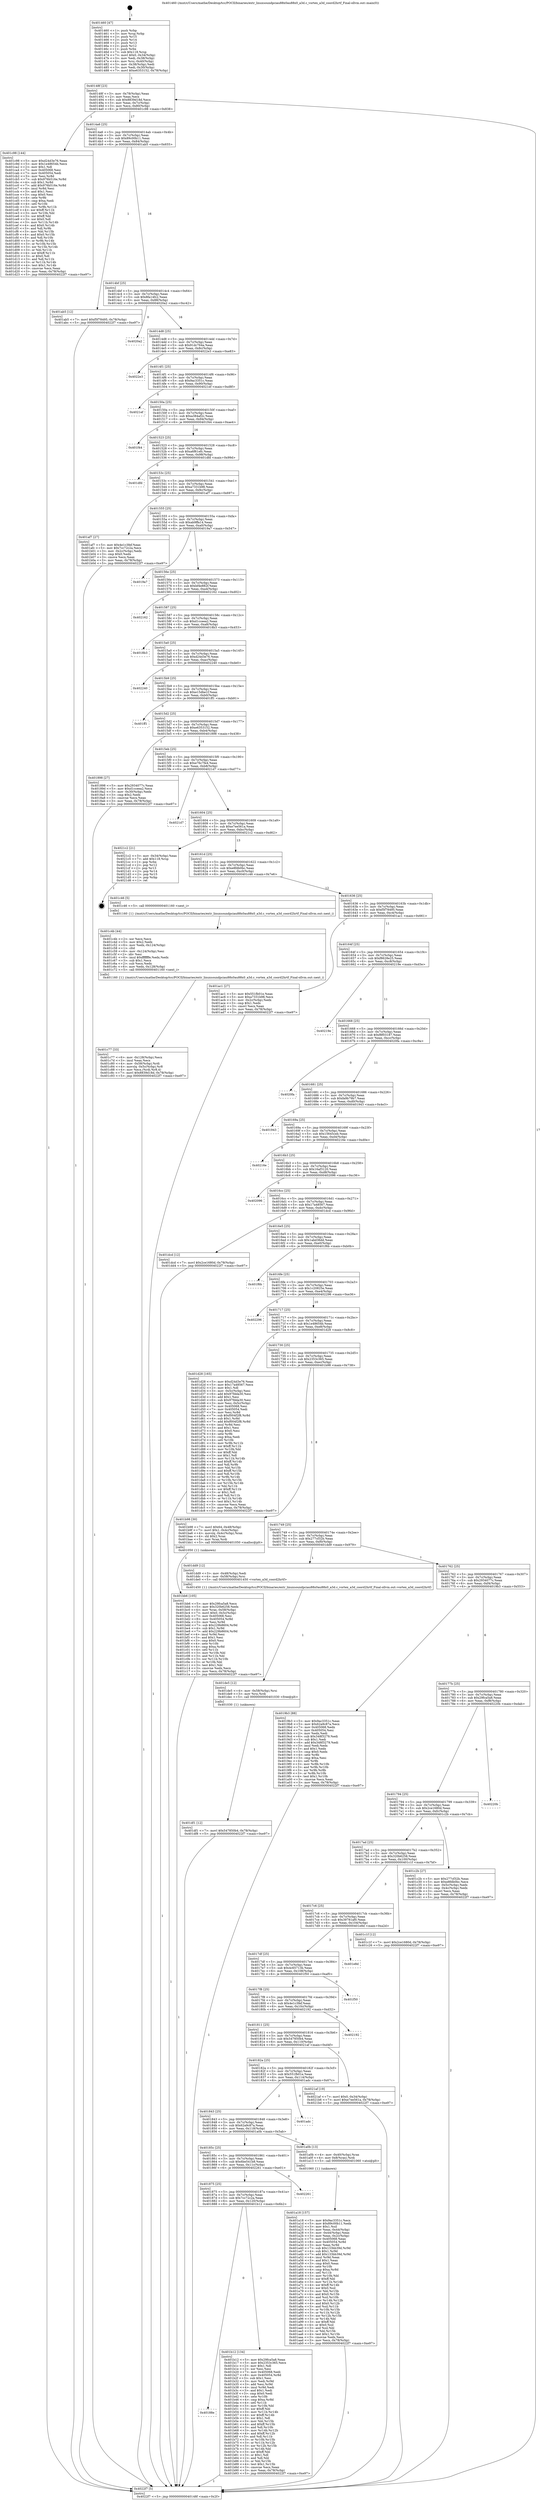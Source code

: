 digraph "0x401460" {
  label = "0x401460 (/mnt/c/Users/mathe/Desktop/tcc/POCII/binaries/extr_linuxsoundpciau88x0au88x0_a3d.c_vortex_a3d_coord2hrtf_Final-ollvm.out::main(0))"
  labelloc = "t"
  node[shape=record]

  Entry [label="",width=0.3,height=0.3,shape=circle,fillcolor=black,style=filled]
  "0x40148f" [label="{
     0x40148f [23]\l
     | [instrs]\l
     &nbsp;&nbsp;0x40148f \<+3\>: mov -0x78(%rbp),%eax\l
     &nbsp;&nbsp;0x401492 \<+2\>: mov %eax,%ecx\l
     &nbsp;&nbsp;0x401494 \<+6\>: sub $0x8839d18d,%ecx\l
     &nbsp;&nbsp;0x40149a \<+3\>: mov %eax,-0x7c(%rbp)\l
     &nbsp;&nbsp;0x40149d \<+3\>: mov %ecx,-0x80(%rbp)\l
     &nbsp;&nbsp;0x4014a0 \<+6\>: je 0000000000401c98 \<main+0x838\>\l
  }"]
  "0x401c98" [label="{
     0x401c98 [144]\l
     | [instrs]\l
     &nbsp;&nbsp;0x401c98 \<+5\>: mov $0xd24d3e76,%eax\l
     &nbsp;&nbsp;0x401c9d \<+5\>: mov $0x1e48654b,%ecx\l
     &nbsp;&nbsp;0x401ca2 \<+2\>: mov $0x1,%dl\l
     &nbsp;&nbsp;0x401ca4 \<+7\>: mov 0x405068,%esi\l
     &nbsp;&nbsp;0x401cab \<+7\>: mov 0x405054,%edi\l
     &nbsp;&nbsp;0x401cb2 \<+3\>: mov %esi,%r8d\l
     &nbsp;&nbsp;0x401cb5 \<+7\>: sub $0x976b516e,%r8d\l
     &nbsp;&nbsp;0x401cbc \<+4\>: sub $0x1,%r8d\l
     &nbsp;&nbsp;0x401cc0 \<+7\>: add $0x976b516e,%r8d\l
     &nbsp;&nbsp;0x401cc7 \<+4\>: imul %r8d,%esi\l
     &nbsp;&nbsp;0x401ccb \<+3\>: and $0x1,%esi\l
     &nbsp;&nbsp;0x401cce \<+3\>: cmp $0x0,%esi\l
     &nbsp;&nbsp;0x401cd1 \<+4\>: sete %r9b\l
     &nbsp;&nbsp;0x401cd5 \<+3\>: cmp $0xa,%edi\l
     &nbsp;&nbsp;0x401cd8 \<+4\>: setl %r10b\l
     &nbsp;&nbsp;0x401cdc \<+3\>: mov %r9b,%r11b\l
     &nbsp;&nbsp;0x401cdf \<+4\>: xor $0xff,%r11b\l
     &nbsp;&nbsp;0x401ce3 \<+3\>: mov %r10b,%bl\l
     &nbsp;&nbsp;0x401ce6 \<+3\>: xor $0xff,%bl\l
     &nbsp;&nbsp;0x401ce9 \<+3\>: xor $0x0,%dl\l
     &nbsp;&nbsp;0x401cec \<+3\>: mov %r11b,%r14b\l
     &nbsp;&nbsp;0x401cef \<+4\>: and $0x0,%r14b\l
     &nbsp;&nbsp;0x401cf3 \<+3\>: and %dl,%r9b\l
     &nbsp;&nbsp;0x401cf6 \<+3\>: mov %bl,%r15b\l
     &nbsp;&nbsp;0x401cf9 \<+4\>: and $0x0,%r15b\l
     &nbsp;&nbsp;0x401cfd \<+3\>: and %dl,%r10b\l
     &nbsp;&nbsp;0x401d00 \<+3\>: or %r9b,%r14b\l
     &nbsp;&nbsp;0x401d03 \<+3\>: or %r10b,%r15b\l
     &nbsp;&nbsp;0x401d06 \<+3\>: xor %r15b,%r14b\l
     &nbsp;&nbsp;0x401d09 \<+3\>: or %bl,%r11b\l
     &nbsp;&nbsp;0x401d0c \<+4\>: xor $0xff,%r11b\l
     &nbsp;&nbsp;0x401d10 \<+3\>: or $0x0,%dl\l
     &nbsp;&nbsp;0x401d13 \<+3\>: and %dl,%r11b\l
     &nbsp;&nbsp;0x401d16 \<+3\>: or %r11b,%r14b\l
     &nbsp;&nbsp;0x401d19 \<+4\>: test $0x1,%r14b\l
     &nbsp;&nbsp;0x401d1d \<+3\>: cmovne %ecx,%eax\l
     &nbsp;&nbsp;0x401d20 \<+3\>: mov %eax,-0x78(%rbp)\l
     &nbsp;&nbsp;0x401d23 \<+5\>: jmp 00000000004022f7 \<main+0xe97\>\l
  }"]
  "0x4014a6" [label="{
     0x4014a6 [25]\l
     | [instrs]\l
     &nbsp;&nbsp;0x4014a6 \<+5\>: jmp 00000000004014ab \<main+0x4b\>\l
     &nbsp;&nbsp;0x4014ab \<+3\>: mov -0x7c(%rbp),%eax\l
     &nbsp;&nbsp;0x4014ae \<+5\>: sub $0x89c00b11,%eax\l
     &nbsp;&nbsp;0x4014b3 \<+6\>: mov %eax,-0x84(%rbp)\l
     &nbsp;&nbsp;0x4014b9 \<+6\>: je 0000000000401ab5 \<main+0x655\>\l
  }"]
  Exit [label="",width=0.3,height=0.3,shape=circle,fillcolor=black,style=filled,peripheries=2]
  "0x401ab5" [label="{
     0x401ab5 [12]\l
     | [instrs]\l
     &nbsp;&nbsp;0x401ab5 \<+7\>: movl $0xf5f78495,-0x78(%rbp)\l
     &nbsp;&nbsp;0x401abc \<+5\>: jmp 00000000004022f7 \<main+0xe97\>\l
  }"]
  "0x4014bf" [label="{
     0x4014bf [25]\l
     | [instrs]\l
     &nbsp;&nbsp;0x4014bf \<+5\>: jmp 00000000004014c4 \<main+0x64\>\l
     &nbsp;&nbsp;0x4014c4 \<+3\>: mov -0x7c(%rbp),%eax\l
     &nbsp;&nbsp;0x4014c7 \<+5\>: sub $0x8fa14fc2,%eax\l
     &nbsp;&nbsp;0x4014cc \<+6\>: mov %eax,-0x88(%rbp)\l
     &nbsp;&nbsp;0x4014d2 \<+6\>: je 00000000004020a2 \<main+0xc42\>\l
  }"]
  "0x401df1" [label="{
     0x401df1 [12]\l
     | [instrs]\l
     &nbsp;&nbsp;0x401df1 \<+7\>: movl $0x547850b4,-0x78(%rbp)\l
     &nbsp;&nbsp;0x401df8 \<+5\>: jmp 00000000004022f7 \<main+0xe97\>\l
  }"]
  "0x4020a2" [label="{
     0x4020a2\l
  }", style=dashed]
  "0x4014d8" [label="{
     0x4014d8 [25]\l
     | [instrs]\l
     &nbsp;&nbsp;0x4014d8 \<+5\>: jmp 00000000004014dd \<main+0x7d\>\l
     &nbsp;&nbsp;0x4014dd \<+3\>: mov -0x7c(%rbp),%eax\l
     &nbsp;&nbsp;0x4014e0 \<+5\>: sub $0x91dc764a,%eax\l
     &nbsp;&nbsp;0x4014e5 \<+6\>: mov %eax,-0x8c(%rbp)\l
     &nbsp;&nbsp;0x4014eb \<+6\>: je 00000000004022e3 \<main+0xe83\>\l
  }"]
  "0x401de5" [label="{
     0x401de5 [12]\l
     | [instrs]\l
     &nbsp;&nbsp;0x401de5 \<+4\>: mov -0x58(%rbp),%rsi\l
     &nbsp;&nbsp;0x401de9 \<+3\>: mov %rsi,%rdi\l
     &nbsp;&nbsp;0x401dec \<+5\>: call 0000000000401030 \<free@plt\>\l
     | [calls]\l
     &nbsp;&nbsp;0x401030 \{1\} (unknown)\l
  }"]
  "0x4022e3" [label="{
     0x4022e3\l
  }", style=dashed]
  "0x4014f1" [label="{
     0x4014f1 [25]\l
     | [instrs]\l
     &nbsp;&nbsp;0x4014f1 \<+5\>: jmp 00000000004014f6 \<main+0x96\>\l
     &nbsp;&nbsp;0x4014f6 \<+3\>: mov -0x7c(%rbp),%eax\l
     &nbsp;&nbsp;0x4014f9 \<+5\>: sub $0x9ac3351c,%eax\l
     &nbsp;&nbsp;0x4014fe \<+6\>: mov %eax,-0x90(%rbp)\l
     &nbsp;&nbsp;0x401504 \<+6\>: je 00000000004021ef \<main+0xd8f\>\l
  }"]
  "0x401c77" [label="{
     0x401c77 [33]\l
     | [instrs]\l
     &nbsp;&nbsp;0x401c77 \<+6\>: mov -0x128(%rbp),%ecx\l
     &nbsp;&nbsp;0x401c7d \<+3\>: imul %eax,%ecx\l
     &nbsp;&nbsp;0x401c80 \<+4\>: mov -0x58(%rbp),%rdi\l
     &nbsp;&nbsp;0x401c84 \<+4\>: movslq -0x5c(%rbp),%r8\l
     &nbsp;&nbsp;0x401c88 \<+4\>: mov %ecx,(%rdi,%r8,4)\l
     &nbsp;&nbsp;0x401c8c \<+7\>: movl $0x8839d18d,-0x78(%rbp)\l
     &nbsp;&nbsp;0x401c93 \<+5\>: jmp 00000000004022f7 \<main+0xe97\>\l
  }"]
  "0x4021ef" [label="{
     0x4021ef\l
  }", style=dashed]
  "0x40150a" [label="{
     0x40150a [25]\l
     | [instrs]\l
     &nbsp;&nbsp;0x40150a \<+5\>: jmp 000000000040150f \<main+0xaf\>\l
     &nbsp;&nbsp;0x40150f \<+3\>: mov -0x7c(%rbp),%eax\l
     &nbsp;&nbsp;0x401512 \<+5\>: sub $0xa384af2c,%eax\l
     &nbsp;&nbsp;0x401517 \<+6\>: mov %eax,-0x94(%rbp)\l
     &nbsp;&nbsp;0x40151d \<+6\>: je 0000000000401f44 \<main+0xae4\>\l
  }"]
  "0x401c4b" [label="{
     0x401c4b [44]\l
     | [instrs]\l
     &nbsp;&nbsp;0x401c4b \<+2\>: xor %ecx,%ecx\l
     &nbsp;&nbsp;0x401c4d \<+5\>: mov $0x2,%edx\l
     &nbsp;&nbsp;0x401c52 \<+6\>: mov %edx,-0x124(%rbp)\l
     &nbsp;&nbsp;0x401c58 \<+1\>: cltd\l
     &nbsp;&nbsp;0x401c59 \<+6\>: mov -0x124(%rbp),%esi\l
     &nbsp;&nbsp;0x401c5f \<+2\>: idiv %esi\l
     &nbsp;&nbsp;0x401c61 \<+6\>: imul $0xfffffffe,%edx,%edx\l
     &nbsp;&nbsp;0x401c67 \<+3\>: sub $0x1,%ecx\l
     &nbsp;&nbsp;0x401c6a \<+2\>: sub %ecx,%edx\l
     &nbsp;&nbsp;0x401c6c \<+6\>: mov %edx,-0x128(%rbp)\l
     &nbsp;&nbsp;0x401c72 \<+5\>: call 0000000000401160 \<next_i\>\l
     | [calls]\l
     &nbsp;&nbsp;0x401160 \{1\} (/mnt/c/Users/mathe/Desktop/tcc/POCII/binaries/extr_linuxsoundpciau88x0au88x0_a3d.c_vortex_a3d_coord2hrtf_Final-ollvm.out::next_i)\l
  }"]
  "0x401f44" [label="{
     0x401f44\l
  }", style=dashed]
  "0x401523" [label="{
     0x401523 [25]\l
     | [instrs]\l
     &nbsp;&nbsp;0x401523 \<+5\>: jmp 0000000000401528 \<main+0xc8\>\l
     &nbsp;&nbsp;0x401528 \<+3\>: mov -0x7c(%rbp),%eax\l
     &nbsp;&nbsp;0x40152b \<+5\>: sub $0xa6f61efc,%eax\l
     &nbsp;&nbsp;0x401530 \<+6\>: mov %eax,-0x98(%rbp)\l
     &nbsp;&nbsp;0x401536 \<+6\>: je 0000000000401dfd \<main+0x99d\>\l
  }"]
  "0x401bb6" [label="{
     0x401bb6 [105]\l
     | [instrs]\l
     &nbsp;&nbsp;0x401bb6 \<+5\>: mov $0x29fca5a8,%ecx\l
     &nbsp;&nbsp;0x401bbb \<+5\>: mov $0x320b6258,%edx\l
     &nbsp;&nbsp;0x401bc0 \<+4\>: mov %rax,-0x58(%rbp)\l
     &nbsp;&nbsp;0x401bc4 \<+7\>: movl $0x0,-0x5c(%rbp)\l
     &nbsp;&nbsp;0x401bcb \<+7\>: mov 0x405068,%esi\l
     &nbsp;&nbsp;0x401bd2 \<+8\>: mov 0x405054,%r8d\l
     &nbsp;&nbsp;0x401bda \<+3\>: mov %esi,%r9d\l
     &nbsp;&nbsp;0x401bdd \<+7\>: sub $0x229b8604,%r9d\l
     &nbsp;&nbsp;0x401be4 \<+4\>: sub $0x1,%r9d\l
     &nbsp;&nbsp;0x401be8 \<+7\>: add $0x229b8604,%r9d\l
     &nbsp;&nbsp;0x401bef \<+4\>: imul %r9d,%esi\l
     &nbsp;&nbsp;0x401bf3 \<+3\>: and $0x1,%esi\l
     &nbsp;&nbsp;0x401bf6 \<+3\>: cmp $0x0,%esi\l
     &nbsp;&nbsp;0x401bf9 \<+4\>: sete %r10b\l
     &nbsp;&nbsp;0x401bfd \<+4\>: cmp $0xa,%r8d\l
     &nbsp;&nbsp;0x401c01 \<+4\>: setl %r11b\l
     &nbsp;&nbsp;0x401c05 \<+3\>: mov %r10b,%bl\l
     &nbsp;&nbsp;0x401c08 \<+3\>: and %r11b,%bl\l
     &nbsp;&nbsp;0x401c0b \<+3\>: xor %r11b,%r10b\l
     &nbsp;&nbsp;0x401c0e \<+3\>: or %r10b,%bl\l
     &nbsp;&nbsp;0x401c11 \<+3\>: test $0x1,%bl\l
     &nbsp;&nbsp;0x401c14 \<+3\>: cmovne %edx,%ecx\l
     &nbsp;&nbsp;0x401c17 \<+3\>: mov %ecx,-0x78(%rbp)\l
     &nbsp;&nbsp;0x401c1a \<+5\>: jmp 00000000004022f7 \<main+0xe97\>\l
  }"]
  "0x401dfd" [label="{
     0x401dfd\l
  }", style=dashed]
  "0x40153c" [label="{
     0x40153c [25]\l
     | [instrs]\l
     &nbsp;&nbsp;0x40153c \<+5\>: jmp 0000000000401541 \<main+0xe1\>\l
     &nbsp;&nbsp;0x401541 \<+3\>: mov -0x7c(%rbp),%eax\l
     &nbsp;&nbsp;0x401544 \<+5\>: sub $0xa7331b98,%eax\l
     &nbsp;&nbsp;0x401549 \<+6\>: mov %eax,-0x9c(%rbp)\l
     &nbsp;&nbsp;0x40154f \<+6\>: je 0000000000401af7 \<main+0x697\>\l
  }"]
  "0x40188e" [label="{
     0x40188e\l
  }", style=dashed]
  "0x401af7" [label="{
     0x401af7 [27]\l
     | [instrs]\l
     &nbsp;&nbsp;0x401af7 \<+5\>: mov $0x4e1c3fef,%eax\l
     &nbsp;&nbsp;0x401afc \<+5\>: mov $0x7cc72c2a,%ecx\l
     &nbsp;&nbsp;0x401b01 \<+3\>: mov -0x2c(%rbp),%edx\l
     &nbsp;&nbsp;0x401b04 \<+3\>: cmp $0x0,%edx\l
     &nbsp;&nbsp;0x401b07 \<+3\>: cmove %ecx,%eax\l
     &nbsp;&nbsp;0x401b0a \<+3\>: mov %eax,-0x78(%rbp)\l
     &nbsp;&nbsp;0x401b0d \<+5\>: jmp 00000000004022f7 \<main+0xe97\>\l
  }"]
  "0x401555" [label="{
     0x401555 [25]\l
     | [instrs]\l
     &nbsp;&nbsp;0x401555 \<+5\>: jmp 000000000040155a \<main+0xfa\>\l
     &nbsp;&nbsp;0x40155a \<+3\>: mov -0x7c(%rbp),%eax\l
     &nbsp;&nbsp;0x40155d \<+5\>: sub $0xab9ffa14,%eax\l
     &nbsp;&nbsp;0x401562 \<+6\>: mov %eax,-0xa0(%rbp)\l
     &nbsp;&nbsp;0x401568 \<+6\>: je 00000000004019a7 \<main+0x547\>\l
  }"]
  "0x401b12" [label="{
     0x401b12 [134]\l
     | [instrs]\l
     &nbsp;&nbsp;0x401b12 \<+5\>: mov $0x29fca5a8,%eax\l
     &nbsp;&nbsp;0x401b17 \<+5\>: mov $0x2353c365,%ecx\l
     &nbsp;&nbsp;0x401b1c \<+2\>: mov $0x1,%dl\l
     &nbsp;&nbsp;0x401b1e \<+2\>: xor %esi,%esi\l
     &nbsp;&nbsp;0x401b20 \<+7\>: mov 0x405068,%edi\l
     &nbsp;&nbsp;0x401b27 \<+8\>: mov 0x405054,%r8d\l
     &nbsp;&nbsp;0x401b2f \<+3\>: sub $0x1,%esi\l
     &nbsp;&nbsp;0x401b32 \<+3\>: mov %edi,%r9d\l
     &nbsp;&nbsp;0x401b35 \<+3\>: add %esi,%r9d\l
     &nbsp;&nbsp;0x401b38 \<+4\>: imul %r9d,%edi\l
     &nbsp;&nbsp;0x401b3c \<+3\>: and $0x1,%edi\l
     &nbsp;&nbsp;0x401b3f \<+3\>: cmp $0x0,%edi\l
     &nbsp;&nbsp;0x401b42 \<+4\>: sete %r10b\l
     &nbsp;&nbsp;0x401b46 \<+4\>: cmp $0xa,%r8d\l
     &nbsp;&nbsp;0x401b4a \<+4\>: setl %r11b\l
     &nbsp;&nbsp;0x401b4e \<+3\>: mov %r10b,%bl\l
     &nbsp;&nbsp;0x401b51 \<+3\>: xor $0xff,%bl\l
     &nbsp;&nbsp;0x401b54 \<+3\>: mov %r11b,%r14b\l
     &nbsp;&nbsp;0x401b57 \<+4\>: xor $0xff,%r14b\l
     &nbsp;&nbsp;0x401b5b \<+3\>: xor $0x1,%dl\l
     &nbsp;&nbsp;0x401b5e \<+3\>: mov %bl,%r15b\l
     &nbsp;&nbsp;0x401b61 \<+4\>: and $0xff,%r15b\l
     &nbsp;&nbsp;0x401b65 \<+3\>: and %dl,%r10b\l
     &nbsp;&nbsp;0x401b68 \<+3\>: mov %r14b,%r12b\l
     &nbsp;&nbsp;0x401b6b \<+4\>: and $0xff,%r12b\l
     &nbsp;&nbsp;0x401b6f \<+3\>: and %dl,%r11b\l
     &nbsp;&nbsp;0x401b72 \<+3\>: or %r10b,%r15b\l
     &nbsp;&nbsp;0x401b75 \<+3\>: or %r11b,%r12b\l
     &nbsp;&nbsp;0x401b78 \<+3\>: xor %r12b,%r15b\l
     &nbsp;&nbsp;0x401b7b \<+3\>: or %r14b,%bl\l
     &nbsp;&nbsp;0x401b7e \<+3\>: xor $0xff,%bl\l
     &nbsp;&nbsp;0x401b81 \<+3\>: or $0x1,%dl\l
     &nbsp;&nbsp;0x401b84 \<+2\>: and %dl,%bl\l
     &nbsp;&nbsp;0x401b86 \<+3\>: or %bl,%r15b\l
     &nbsp;&nbsp;0x401b89 \<+4\>: test $0x1,%r15b\l
     &nbsp;&nbsp;0x401b8d \<+3\>: cmovne %ecx,%eax\l
     &nbsp;&nbsp;0x401b90 \<+3\>: mov %eax,-0x78(%rbp)\l
     &nbsp;&nbsp;0x401b93 \<+5\>: jmp 00000000004022f7 \<main+0xe97\>\l
  }"]
  "0x4019a7" [label="{
     0x4019a7\l
  }", style=dashed]
  "0x40156e" [label="{
     0x40156e [25]\l
     | [instrs]\l
     &nbsp;&nbsp;0x40156e \<+5\>: jmp 0000000000401573 \<main+0x113\>\l
     &nbsp;&nbsp;0x401573 \<+3\>: mov -0x7c(%rbp),%eax\l
     &nbsp;&nbsp;0x401576 \<+5\>: sub $0xbf4e882f,%eax\l
     &nbsp;&nbsp;0x40157b \<+6\>: mov %eax,-0xa4(%rbp)\l
     &nbsp;&nbsp;0x401581 \<+6\>: je 0000000000402162 \<main+0xd02\>\l
  }"]
  "0x401875" [label="{
     0x401875 [25]\l
     | [instrs]\l
     &nbsp;&nbsp;0x401875 \<+5\>: jmp 000000000040187a \<main+0x41a\>\l
     &nbsp;&nbsp;0x40187a \<+3\>: mov -0x7c(%rbp),%eax\l
     &nbsp;&nbsp;0x40187d \<+5\>: sub $0x7cc72c2a,%eax\l
     &nbsp;&nbsp;0x401882 \<+6\>: mov %eax,-0x120(%rbp)\l
     &nbsp;&nbsp;0x401888 \<+6\>: je 0000000000401b12 \<main+0x6b2\>\l
  }"]
  "0x402162" [label="{
     0x402162\l
  }", style=dashed]
  "0x401587" [label="{
     0x401587 [25]\l
     | [instrs]\l
     &nbsp;&nbsp;0x401587 \<+5\>: jmp 000000000040158c \<main+0x12c\>\l
     &nbsp;&nbsp;0x40158c \<+3\>: mov -0x7c(%rbp),%eax\l
     &nbsp;&nbsp;0x40158f \<+5\>: sub $0xd1cceea2,%eax\l
     &nbsp;&nbsp;0x401594 \<+6\>: mov %eax,-0xa8(%rbp)\l
     &nbsp;&nbsp;0x40159a \<+6\>: je 00000000004018b3 \<main+0x453\>\l
  }"]
  "0x402261" [label="{
     0x402261\l
  }", style=dashed]
  "0x4018b3" [label="{
     0x4018b3\l
  }", style=dashed]
  "0x4015a0" [label="{
     0x4015a0 [25]\l
     | [instrs]\l
     &nbsp;&nbsp;0x4015a0 \<+5\>: jmp 00000000004015a5 \<main+0x145\>\l
     &nbsp;&nbsp;0x4015a5 \<+3\>: mov -0x7c(%rbp),%eax\l
     &nbsp;&nbsp;0x4015a8 \<+5\>: sub $0xd24d3e76,%eax\l
     &nbsp;&nbsp;0x4015ad \<+6\>: mov %eax,-0xac(%rbp)\l
     &nbsp;&nbsp;0x4015b3 \<+6\>: je 0000000000402240 \<main+0xde0\>\l
  }"]
  "0x401a18" [label="{
     0x401a18 [157]\l
     | [instrs]\l
     &nbsp;&nbsp;0x401a18 \<+5\>: mov $0x9ac3351c,%ecx\l
     &nbsp;&nbsp;0x401a1d \<+5\>: mov $0x89c00b11,%edx\l
     &nbsp;&nbsp;0x401a22 \<+3\>: mov $0x1,%sil\l
     &nbsp;&nbsp;0x401a25 \<+3\>: mov %eax,-0x44(%rbp)\l
     &nbsp;&nbsp;0x401a28 \<+3\>: mov -0x44(%rbp),%eax\l
     &nbsp;&nbsp;0x401a2b \<+3\>: mov %eax,-0x2c(%rbp)\l
     &nbsp;&nbsp;0x401a2e \<+7\>: mov 0x405068,%eax\l
     &nbsp;&nbsp;0x401a35 \<+8\>: mov 0x405054,%r8d\l
     &nbsp;&nbsp;0x401a3d \<+3\>: mov %eax,%r9d\l
     &nbsp;&nbsp;0x401a40 \<+7\>: sub $0x133bb39d,%r9d\l
     &nbsp;&nbsp;0x401a47 \<+4\>: sub $0x1,%r9d\l
     &nbsp;&nbsp;0x401a4b \<+7\>: add $0x133bb39d,%r9d\l
     &nbsp;&nbsp;0x401a52 \<+4\>: imul %r9d,%eax\l
     &nbsp;&nbsp;0x401a56 \<+3\>: and $0x1,%eax\l
     &nbsp;&nbsp;0x401a59 \<+3\>: cmp $0x0,%eax\l
     &nbsp;&nbsp;0x401a5c \<+4\>: sete %r10b\l
     &nbsp;&nbsp;0x401a60 \<+4\>: cmp $0xa,%r8d\l
     &nbsp;&nbsp;0x401a64 \<+4\>: setl %r11b\l
     &nbsp;&nbsp;0x401a68 \<+3\>: mov %r10b,%bl\l
     &nbsp;&nbsp;0x401a6b \<+3\>: xor $0xff,%bl\l
     &nbsp;&nbsp;0x401a6e \<+3\>: mov %r11b,%r14b\l
     &nbsp;&nbsp;0x401a71 \<+4\>: xor $0xff,%r14b\l
     &nbsp;&nbsp;0x401a75 \<+4\>: xor $0x0,%sil\l
     &nbsp;&nbsp;0x401a79 \<+3\>: mov %bl,%r15b\l
     &nbsp;&nbsp;0x401a7c \<+4\>: and $0x0,%r15b\l
     &nbsp;&nbsp;0x401a80 \<+3\>: and %sil,%r10b\l
     &nbsp;&nbsp;0x401a83 \<+3\>: mov %r14b,%r12b\l
     &nbsp;&nbsp;0x401a86 \<+4\>: and $0x0,%r12b\l
     &nbsp;&nbsp;0x401a8a \<+3\>: and %sil,%r11b\l
     &nbsp;&nbsp;0x401a8d \<+3\>: or %r10b,%r15b\l
     &nbsp;&nbsp;0x401a90 \<+3\>: or %r11b,%r12b\l
     &nbsp;&nbsp;0x401a93 \<+3\>: xor %r12b,%r15b\l
     &nbsp;&nbsp;0x401a96 \<+3\>: or %r14b,%bl\l
     &nbsp;&nbsp;0x401a99 \<+3\>: xor $0xff,%bl\l
     &nbsp;&nbsp;0x401a9c \<+4\>: or $0x0,%sil\l
     &nbsp;&nbsp;0x401aa0 \<+3\>: and %sil,%bl\l
     &nbsp;&nbsp;0x401aa3 \<+3\>: or %bl,%r15b\l
     &nbsp;&nbsp;0x401aa6 \<+4\>: test $0x1,%r15b\l
     &nbsp;&nbsp;0x401aaa \<+3\>: cmovne %edx,%ecx\l
     &nbsp;&nbsp;0x401aad \<+3\>: mov %ecx,-0x78(%rbp)\l
     &nbsp;&nbsp;0x401ab0 \<+5\>: jmp 00000000004022f7 \<main+0xe97\>\l
  }"]
  "0x402240" [label="{
     0x402240\l
  }", style=dashed]
  "0x4015b9" [label="{
     0x4015b9 [25]\l
     | [instrs]\l
     &nbsp;&nbsp;0x4015b9 \<+5\>: jmp 00000000004015be \<main+0x15e\>\l
     &nbsp;&nbsp;0x4015be \<+3\>: mov -0x7c(%rbp),%eax\l
     &nbsp;&nbsp;0x4015c1 \<+5\>: sub $0xe15dbe1f,%eax\l
     &nbsp;&nbsp;0x4015c6 \<+6\>: mov %eax,-0xb0(%rbp)\l
     &nbsp;&nbsp;0x4015cc \<+6\>: je 0000000000401ff1 \<main+0xb91\>\l
  }"]
  "0x40185c" [label="{
     0x40185c [25]\l
     | [instrs]\l
     &nbsp;&nbsp;0x40185c \<+5\>: jmp 0000000000401861 \<main+0x401\>\l
     &nbsp;&nbsp;0x401861 \<+3\>: mov -0x7c(%rbp),%eax\l
     &nbsp;&nbsp;0x401864 \<+5\>: sub $0x6be541b8,%eax\l
     &nbsp;&nbsp;0x401869 \<+6\>: mov %eax,-0x11c(%rbp)\l
     &nbsp;&nbsp;0x40186f \<+6\>: je 0000000000402261 \<main+0xe01\>\l
  }"]
  "0x401ff1" [label="{
     0x401ff1\l
  }", style=dashed]
  "0x4015d2" [label="{
     0x4015d2 [25]\l
     | [instrs]\l
     &nbsp;&nbsp;0x4015d2 \<+5\>: jmp 00000000004015d7 \<main+0x177\>\l
     &nbsp;&nbsp;0x4015d7 \<+3\>: mov -0x7c(%rbp),%eax\l
     &nbsp;&nbsp;0x4015da \<+5\>: sub $0xe6353152,%eax\l
     &nbsp;&nbsp;0x4015df \<+6\>: mov %eax,-0xb4(%rbp)\l
     &nbsp;&nbsp;0x4015e5 \<+6\>: je 0000000000401898 \<main+0x438\>\l
  }"]
  "0x401a0b" [label="{
     0x401a0b [13]\l
     | [instrs]\l
     &nbsp;&nbsp;0x401a0b \<+4\>: mov -0x40(%rbp),%rax\l
     &nbsp;&nbsp;0x401a0f \<+4\>: mov 0x8(%rax),%rdi\l
     &nbsp;&nbsp;0x401a13 \<+5\>: call 0000000000401060 \<atoi@plt\>\l
     | [calls]\l
     &nbsp;&nbsp;0x401060 \{1\} (unknown)\l
  }"]
  "0x401898" [label="{
     0x401898 [27]\l
     | [instrs]\l
     &nbsp;&nbsp;0x401898 \<+5\>: mov $0x2934077c,%eax\l
     &nbsp;&nbsp;0x40189d \<+5\>: mov $0xd1cceea2,%ecx\l
     &nbsp;&nbsp;0x4018a2 \<+3\>: mov -0x30(%rbp),%edx\l
     &nbsp;&nbsp;0x4018a5 \<+3\>: cmp $0x2,%edx\l
     &nbsp;&nbsp;0x4018a8 \<+3\>: cmovne %ecx,%eax\l
     &nbsp;&nbsp;0x4018ab \<+3\>: mov %eax,-0x78(%rbp)\l
     &nbsp;&nbsp;0x4018ae \<+5\>: jmp 00000000004022f7 \<main+0xe97\>\l
  }"]
  "0x4015eb" [label="{
     0x4015eb [25]\l
     | [instrs]\l
     &nbsp;&nbsp;0x4015eb \<+5\>: jmp 00000000004015f0 \<main+0x190\>\l
     &nbsp;&nbsp;0x4015f0 \<+3\>: mov -0x7c(%rbp),%eax\l
     &nbsp;&nbsp;0x4015f3 \<+5\>: sub $0xe76c7fe4,%eax\l
     &nbsp;&nbsp;0x4015f8 \<+6\>: mov %eax,-0xb8(%rbp)\l
     &nbsp;&nbsp;0x4015fe \<+6\>: je 00000000004021d7 \<main+0xd77\>\l
  }"]
  "0x4022f7" [label="{
     0x4022f7 [5]\l
     | [instrs]\l
     &nbsp;&nbsp;0x4022f7 \<+5\>: jmp 000000000040148f \<main+0x2f\>\l
  }"]
  "0x401460" [label="{
     0x401460 [47]\l
     | [instrs]\l
     &nbsp;&nbsp;0x401460 \<+1\>: push %rbp\l
     &nbsp;&nbsp;0x401461 \<+3\>: mov %rsp,%rbp\l
     &nbsp;&nbsp;0x401464 \<+2\>: push %r15\l
     &nbsp;&nbsp;0x401466 \<+2\>: push %r14\l
     &nbsp;&nbsp;0x401468 \<+2\>: push %r13\l
     &nbsp;&nbsp;0x40146a \<+2\>: push %r12\l
     &nbsp;&nbsp;0x40146c \<+1\>: push %rbx\l
     &nbsp;&nbsp;0x40146d \<+7\>: sub $0x118,%rsp\l
     &nbsp;&nbsp;0x401474 \<+7\>: movl $0x0,-0x34(%rbp)\l
     &nbsp;&nbsp;0x40147b \<+3\>: mov %edi,-0x38(%rbp)\l
     &nbsp;&nbsp;0x40147e \<+4\>: mov %rsi,-0x40(%rbp)\l
     &nbsp;&nbsp;0x401482 \<+3\>: mov -0x38(%rbp),%edi\l
     &nbsp;&nbsp;0x401485 \<+3\>: mov %edi,-0x30(%rbp)\l
     &nbsp;&nbsp;0x401488 \<+7\>: movl $0xe6353152,-0x78(%rbp)\l
  }"]
  "0x401843" [label="{
     0x401843 [25]\l
     | [instrs]\l
     &nbsp;&nbsp;0x401843 \<+5\>: jmp 0000000000401848 \<main+0x3e8\>\l
     &nbsp;&nbsp;0x401848 \<+3\>: mov -0x7c(%rbp),%eax\l
     &nbsp;&nbsp;0x40184b \<+5\>: sub $0x62a9c87a,%eax\l
     &nbsp;&nbsp;0x401850 \<+6\>: mov %eax,-0x118(%rbp)\l
     &nbsp;&nbsp;0x401856 \<+6\>: je 0000000000401a0b \<main+0x5ab\>\l
  }"]
  "0x4021d7" [label="{
     0x4021d7\l
  }", style=dashed]
  "0x401604" [label="{
     0x401604 [25]\l
     | [instrs]\l
     &nbsp;&nbsp;0x401604 \<+5\>: jmp 0000000000401609 \<main+0x1a9\>\l
     &nbsp;&nbsp;0x401609 \<+3\>: mov -0x7c(%rbp),%eax\l
     &nbsp;&nbsp;0x40160c \<+5\>: sub $0xe7ee561a,%eax\l
     &nbsp;&nbsp;0x401611 \<+6\>: mov %eax,-0xbc(%rbp)\l
     &nbsp;&nbsp;0x401617 \<+6\>: je 00000000004021c2 \<main+0xd62\>\l
  }"]
  "0x401adc" [label="{
     0x401adc\l
  }", style=dashed]
  "0x4021c2" [label="{
     0x4021c2 [21]\l
     | [instrs]\l
     &nbsp;&nbsp;0x4021c2 \<+3\>: mov -0x34(%rbp),%eax\l
     &nbsp;&nbsp;0x4021c5 \<+7\>: add $0x118,%rsp\l
     &nbsp;&nbsp;0x4021cc \<+1\>: pop %rbx\l
     &nbsp;&nbsp;0x4021cd \<+2\>: pop %r12\l
     &nbsp;&nbsp;0x4021cf \<+2\>: pop %r13\l
     &nbsp;&nbsp;0x4021d1 \<+2\>: pop %r14\l
     &nbsp;&nbsp;0x4021d3 \<+2\>: pop %r15\l
     &nbsp;&nbsp;0x4021d5 \<+1\>: pop %rbp\l
     &nbsp;&nbsp;0x4021d6 \<+1\>: ret\l
  }"]
  "0x40161d" [label="{
     0x40161d [25]\l
     | [instrs]\l
     &nbsp;&nbsp;0x40161d \<+5\>: jmp 0000000000401622 \<main+0x1c2\>\l
     &nbsp;&nbsp;0x401622 \<+3\>: mov -0x7c(%rbp),%eax\l
     &nbsp;&nbsp;0x401625 \<+5\>: sub $0xe8fdb0bc,%eax\l
     &nbsp;&nbsp;0x40162a \<+6\>: mov %eax,-0xc0(%rbp)\l
     &nbsp;&nbsp;0x401630 \<+6\>: je 0000000000401c46 \<main+0x7e6\>\l
  }"]
  "0x40182a" [label="{
     0x40182a [25]\l
     | [instrs]\l
     &nbsp;&nbsp;0x40182a \<+5\>: jmp 000000000040182f \<main+0x3cf\>\l
     &nbsp;&nbsp;0x40182f \<+3\>: mov -0x7c(%rbp),%eax\l
     &nbsp;&nbsp;0x401832 \<+5\>: sub $0x551fb01e,%eax\l
     &nbsp;&nbsp;0x401837 \<+6\>: mov %eax,-0x114(%rbp)\l
     &nbsp;&nbsp;0x40183d \<+6\>: je 0000000000401adc \<main+0x67c\>\l
  }"]
  "0x401c46" [label="{
     0x401c46 [5]\l
     | [instrs]\l
     &nbsp;&nbsp;0x401c46 \<+5\>: call 0000000000401160 \<next_i\>\l
     | [calls]\l
     &nbsp;&nbsp;0x401160 \{1\} (/mnt/c/Users/mathe/Desktop/tcc/POCII/binaries/extr_linuxsoundpciau88x0au88x0_a3d.c_vortex_a3d_coord2hrtf_Final-ollvm.out::next_i)\l
  }"]
  "0x401636" [label="{
     0x401636 [25]\l
     | [instrs]\l
     &nbsp;&nbsp;0x401636 \<+5\>: jmp 000000000040163b \<main+0x1db\>\l
     &nbsp;&nbsp;0x40163b \<+3\>: mov -0x7c(%rbp),%eax\l
     &nbsp;&nbsp;0x40163e \<+5\>: sub $0xf5f78495,%eax\l
     &nbsp;&nbsp;0x401643 \<+6\>: mov %eax,-0xc4(%rbp)\l
     &nbsp;&nbsp;0x401649 \<+6\>: je 0000000000401ac1 \<main+0x661\>\l
  }"]
  "0x4021af" [label="{
     0x4021af [19]\l
     | [instrs]\l
     &nbsp;&nbsp;0x4021af \<+7\>: movl $0x0,-0x34(%rbp)\l
     &nbsp;&nbsp;0x4021b6 \<+7\>: movl $0xe7ee561a,-0x78(%rbp)\l
     &nbsp;&nbsp;0x4021bd \<+5\>: jmp 00000000004022f7 \<main+0xe97\>\l
  }"]
  "0x401ac1" [label="{
     0x401ac1 [27]\l
     | [instrs]\l
     &nbsp;&nbsp;0x401ac1 \<+5\>: mov $0x551fb01e,%eax\l
     &nbsp;&nbsp;0x401ac6 \<+5\>: mov $0xa7331b98,%ecx\l
     &nbsp;&nbsp;0x401acb \<+3\>: mov -0x2c(%rbp),%edx\l
     &nbsp;&nbsp;0x401ace \<+3\>: cmp $0x1,%edx\l
     &nbsp;&nbsp;0x401ad1 \<+3\>: cmovl %ecx,%eax\l
     &nbsp;&nbsp;0x401ad4 \<+3\>: mov %eax,-0x78(%rbp)\l
     &nbsp;&nbsp;0x401ad7 \<+5\>: jmp 00000000004022f7 \<main+0xe97\>\l
  }"]
  "0x40164f" [label="{
     0x40164f [25]\l
     | [instrs]\l
     &nbsp;&nbsp;0x40164f \<+5\>: jmp 0000000000401654 \<main+0x1f4\>\l
     &nbsp;&nbsp;0x401654 \<+3\>: mov -0x7c(%rbp),%eax\l
     &nbsp;&nbsp;0x401657 \<+5\>: sub $0xf8628e25,%eax\l
     &nbsp;&nbsp;0x40165c \<+6\>: mov %eax,-0xc8(%rbp)\l
     &nbsp;&nbsp;0x401662 \<+6\>: je 000000000040219e \<main+0xd3e\>\l
  }"]
  "0x401811" [label="{
     0x401811 [25]\l
     | [instrs]\l
     &nbsp;&nbsp;0x401811 \<+5\>: jmp 0000000000401816 \<main+0x3b6\>\l
     &nbsp;&nbsp;0x401816 \<+3\>: mov -0x7c(%rbp),%eax\l
     &nbsp;&nbsp;0x401819 \<+5\>: sub $0x547850b4,%eax\l
     &nbsp;&nbsp;0x40181e \<+6\>: mov %eax,-0x110(%rbp)\l
     &nbsp;&nbsp;0x401824 \<+6\>: je 00000000004021af \<main+0xd4f\>\l
  }"]
  "0x40219e" [label="{
     0x40219e\l
  }", style=dashed]
  "0x401668" [label="{
     0x401668 [25]\l
     | [instrs]\l
     &nbsp;&nbsp;0x401668 \<+5\>: jmp 000000000040166d \<main+0x20d\>\l
     &nbsp;&nbsp;0x40166d \<+3\>: mov -0x7c(%rbp),%eax\l
     &nbsp;&nbsp;0x401670 \<+5\>: sub $0xf8f03187,%eax\l
     &nbsp;&nbsp;0x401675 \<+6\>: mov %eax,-0xcc(%rbp)\l
     &nbsp;&nbsp;0x40167b \<+6\>: je 00000000004020fa \<main+0xc9a\>\l
  }"]
  "0x402192" [label="{
     0x402192\l
  }", style=dashed]
  "0x4020fa" [label="{
     0x4020fa\l
  }", style=dashed]
  "0x401681" [label="{
     0x401681 [25]\l
     | [instrs]\l
     &nbsp;&nbsp;0x401681 \<+5\>: jmp 0000000000401686 \<main+0x226\>\l
     &nbsp;&nbsp;0x401686 \<+3\>: mov -0x7c(%rbp),%eax\l
     &nbsp;&nbsp;0x401689 \<+5\>: sub $0xfa9b79b7,%eax\l
     &nbsp;&nbsp;0x40168e \<+6\>: mov %eax,-0xd0(%rbp)\l
     &nbsp;&nbsp;0x401694 \<+6\>: je 0000000000401943 \<main+0x4e3\>\l
  }"]
  "0x4017f8" [label="{
     0x4017f8 [25]\l
     | [instrs]\l
     &nbsp;&nbsp;0x4017f8 \<+5\>: jmp 00000000004017fd \<main+0x39d\>\l
     &nbsp;&nbsp;0x4017fd \<+3\>: mov -0x7c(%rbp),%eax\l
     &nbsp;&nbsp;0x401800 \<+5\>: sub $0x4e1c3fef,%eax\l
     &nbsp;&nbsp;0x401805 \<+6\>: mov %eax,-0x10c(%rbp)\l
     &nbsp;&nbsp;0x40180b \<+6\>: je 0000000000402192 \<main+0xd32\>\l
  }"]
  "0x401943" [label="{
     0x401943\l
  }", style=dashed]
  "0x40169a" [label="{
     0x40169a [25]\l
     | [instrs]\l
     &nbsp;&nbsp;0x40169a \<+5\>: jmp 000000000040169f \<main+0x23f\>\l
     &nbsp;&nbsp;0x40169f \<+3\>: mov -0x7c(%rbp),%eax\l
     &nbsp;&nbsp;0x4016a2 \<+5\>: sub $0x15645ceb,%eax\l
     &nbsp;&nbsp;0x4016a7 \<+6\>: mov %eax,-0xd4(%rbp)\l
     &nbsp;&nbsp;0x4016ad \<+6\>: je 000000000040216e \<main+0xd0e\>\l
  }"]
  "0x401f50" [label="{
     0x401f50\l
  }", style=dashed]
  "0x40216e" [label="{
     0x40216e\l
  }", style=dashed]
  "0x4016b3" [label="{
     0x4016b3 [25]\l
     | [instrs]\l
     &nbsp;&nbsp;0x4016b3 \<+5\>: jmp 00000000004016b8 \<main+0x258\>\l
     &nbsp;&nbsp;0x4016b8 \<+3\>: mov -0x7c(%rbp),%eax\l
     &nbsp;&nbsp;0x4016bb \<+5\>: sub $0x16af3120,%eax\l
     &nbsp;&nbsp;0x4016c0 \<+6\>: mov %eax,-0xd8(%rbp)\l
     &nbsp;&nbsp;0x4016c6 \<+6\>: je 0000000000402096 \<main+0xc36\>\l
  }"]
  "0x4017df" [label="{
     0x4017df [25]\l
     | [instrs]\l
     &nbsp;&nbsp;0x4017df \<+5\>: jmp 00000000004017e4 \<main+0x384\>\l
     &nbsp;&nbsp;0x4017e4 \<+3\>: mov -0x7c(%rbp),%eax\l
     &nbsp;&nbsp;0x4017e7 \<+5\>: sub $0x4c65713b,%eax\l
     &nbsp;&nbsp;0x4017ec \<+6\>: mov %eax,-0x108(%rbp)\l
     &nbsp;&nbsp;0x4017f2 \<+6\>: je 0000000000401f50 \<main+0xaf0\>\l
  }"]
  "0x402096" [label="{
     0x402096\l
  }", style=dashed]
  "0x4016cc" [label="{
     0x4016cc [25]\l
     | [instrs]\l
     &nbsp;&nbsp;0x4016cc \<+5\>: jmp 00000000004016d1 \<main+0x271\>\l
     &nbsp;&nbsp;0x4016d1 \<+3\>: mov -0x7c(%rbp),%eax\l
     &nbsp;&nbsp;0x4016d4 \<+5\>: sub $0x17a48567,%eax\l
     &nbsp;&nbsp;0x4016d9 \<+6\>: mov %eax,-0xdc(%rbp)\l
     &nbsp;&nbsp;0x4016df \<+6\>: je 0000000000401dcd \<main+0x96d\>\l
  }"]
  "0x401e8d" [label="{
     0x401e8d\l
  }", style=dashed]
  "0x401dcd" [label="{
     0x401dcd [12]\l
     | [instrs]\l
     &nbsp;&nbsp;0x401dcd \<+7\>: movl $0x2ce1680d,-0x78(%rbp)\l
     &nbsp;&nbsp;0x401dd4 \<+5\>: jmp 00000000004022f7 \<main+0xe97\>\l
  }"]
  "0x4016e5" [label="{
     0x4016e5 [25]\l
     | [instrs]\l
     &nbsp;&nbsp;0x4016e5 \<+5\>: jmp 00000000004016ea \<main+0x28a\>\l
     &nbsp;&nbsp;0x4016ea \<+3\>: mov -0x7c(%rbp),%eax\l
     &nbsp;&nbsp;0x4016ed \<+5\>: sub $0x1abd36dd,%eax\l
     &nbsp;&nbsp;0x4016f2 \<+6\>: mov %eax,-0xe0(%rbp)\l
     &nbsp;&nbsp;0x4016f8 \<+6\>: je 0000000000401f6b \<main+0xb0b\>\l
  }"]
  "0x4017c6" [label="{
     0x4017c6 [25]\l
     | [instrs]\l
     &nbsp;&nbsp;0x4017c6 \<+5\>: jmp 00000000004017cb \<main+0x36b\>\l
     &nbsp;&nbsp;0x4017cb \<+3\>: mov -0x7c(%rbp),%eax\l
     &nbsp;&nbsp;0x4017ce \<+5\>: sub $0x39781af0,%eax\l
     &nbsp;&nbsp;0x4017d3 \<+6\>: mov %eax,-0x104(%rbp)\l
     &nbsp;&nbsp;0x4017d9 \<+6\>: je 0000000000401e8d \<main+0xa2d\>\l
  }"]
  "0x401f6b" [label="{
     0x401f6b\l
  }", style=dashed]
  "0x4016fe" [label="{
     0x4016fe [25]\l
     | [instrs]\l
     &nbsp;&nbsp;0x4016fe \<+5\>: jmp 0000000000401703 \<main+0x2a3\>\l
     &nbsp;&nbsp;0x401703 \<+3\>: mov -0x7c(%rbp),%eax\l
     &nbsp;&nbsp;0x401706 \<+5\>: sub $0x1c20825e,%eax\l
     &nbsp;&nbsp;0x40170b \<+6\>: mov %eax,-0xe4(%rbp)\l
     &nbsp;&nbsp;0x401711 \<+6\>: je 0000000000402296 \<main+0xe36\>\l
  }"]
  "0x401c1f" [label="{
     0x401c1f [12]\l
     | [instrs]\l
     &nbsp;&nbsp;0x401c1f \<+7\>: movl $0x2ce1680d,-0x78(%rbp)\l
     &nbsp;&nbsp;0x401c26 \<+5\>: jmp 00000000004022f7 \<main+0xe97\>\l
  }"]
  "0x402296" [label="{
     0x402296\l
  }", style=dashed]
  "0x401717" [label="{
     0x401717 [25]\l
     | [instrs]\l
     &nbsp;&nbsp;0x401717 \<+5\>: jmp 000000000040171c \<main+0x2bc\>\l
     &nbsp;&nbsp;0x40171c \<+3\>: mov -0x7c(%rbp),%eax\l
     &nbsp;&nbsp;0x40171f \<+5\>: sub $0x1e48654b,%eax\l
     &nbsp;&nbsp;0x401724 \<+6\>: mov %eax,-0xe8(%rbp)\l
     &nbsp;&nbsp;0x40172a \<+6\>: je 0000000000401d28 \<main+0x8c8\>\l
  }"]
  "0x4017ad" [label="{
     0x4017ad [25]\l
     | [instrs]\l
     &nbsp;&nbsp;0x4017ad \<+5\>: jmp 00000000004017b2 \<main+0x352\>\l
     &nbsp;&nbsp;0x4017b2 \<+3\>: mov -0x7c(%rbp),%eax\l
     &nbsp;&nbsp;0x4017b5 \<+5\>: sub $0x320b6258,%eax\l
     &nbsp;&nbsp;0x4017ba \<+6\>: mov %eax,-0x100(%rbp)\l
     &nbsp;&nbsp;0x4017c0 \<+6\>: je 0000000000401c1f \<main+0x7bf\>\l
  }"]
  "0x401d28" [label="{
     0x401d28 [165]\l
     | [instrs]\l
     &nbsp;&nbsp;0x401d28 \<+5\>: mov $0xd24d3e76,%eax\l
     &nbsp;&nbsp;0x401d2d \<+5\>: mov $0x17a48567,%ecx\l
     &nbsp;&nbsp;0x401d32 \<+2\>: mov $0x1,%dl\l
     &nbsp;&nbsp;0x401d34 \<+3\>: mov -0x5c(%rbp),%esi\l
     &nbsp;&nbsp;0x401d37 \<+6\>: add $0x97fdda30,%esi\l
     &nbsp;&nbsp;0x401d3d \<+3\>: add $0x1,%esi\l
     &nbsp;&nbsp;0x401d40 \<+6\>: sub $0x97fdda30,%esi\l
     &nbsp;&nbsp;0x401d46 \<+3\>: mov %esi,-0x5c(%rbp)\l
     &nbsp;&nbsp;0x401d49 \<+7\>: mov 0x405068,%esi\l
     &nbsp;&nbsp;0x401d50 \<+7\>: mov 0x405054,%edi\l
     &nbsp;&nbsp;0x401d57 \<+3\>: mov %esi,%r8d\l
     &nbsp;&nbsp;0x401d5a \<+7\>: sub $0xf004f2f8,%r8d\l
     &nbsp;&nbsp;0x401d61 \<+4\>: sub $0x1,%r8d\l
     &nbsp;&nbsp;0x401d65 \<+7\>: add $0xf004f2f8,%r8d\l
     &nbsp;&nbsp;0x401d6c \<+4\>: imul %r8d,%esi\l
     &nbsp;&nbsp;0x401d70 \<+3\>: and $0x1,%esi\l
     &nbsp;&nbsp;0x401d73 \<+3\>: cmp $0x0,%esi\l
     &nbsp;&nbsp;0x401d76 \<+4\>: sete %r9b\l
     &nbsp;&nbsp;0x401d7a \<+3\>: cmp $0xa,%edi\l
     &nbsp;&nbsp;0x401d7d \<+4\>: setl %r10b\l
     &nbsp;&nbsp;0x401d81 \<+3\>: mov %r9b,%r11b\l
     &nbsp;&nbsp;0x401d84 \<+4\>: xor $0xff,%r11b\l
     &nbsp;&nbsp;0x401d88 \<+3\>: mov %r10b,%bl\l
     &nbsp;&nbsp;0x401d8b \<+3\>: xor $0xff,%bl\l
     &nbsp;&nbsp;0x401d8e \<+3\>: xor $0x1,%dl\l
     &nbsp;&nbsp;0x401d91 \<+3\>: mov %r11b,%r14b\l
     &nbsp;&nbsp;0x401d94 \<+4\>: and $0xff,%r14b\l
     &nbsp;&nbsp;0x401d98 \<+3\>: and %dl,%r9b\l
     &nbsp;&nbsp;0x401d9b \<+3\>: mov %bl,%r15b\l
     &nbsp;&nbsp;0x401d9e \<+4\>: and $0xff,%r15b\l
     &nbsp;&nbsp;0x401da2 \<+3\>: and %dl,%r10b\l
     &nbsp;&nbsp;0x401da5 \<+3\>: or %r9b,%r14b\l
     &nbsp;&nbsp;0x401da8 \<+3\>: or %r10b,%r15b\l
     &nbsp;&nbsp;0x401dab \<+3\>: xor %r15b,%r14b\l
     &nbsp;&nbsp;0x401dae \<+3\>: or %bl,%r11b\l
     &nbsp;&nbsp;0x401db1 \<+4\>: xor $0xff,%r11b\l
     &nbsp;&nbsp;0x401db5 \<+3\>: or $0x1,%dl\l
     &nbsp;&nbsp;0x401db8 \<+3\>: and %dl,%r11b\l
     &nbsp;&nbsp;0x401dbb \<+3\>: or %r11b,%r14b\l
     &nbsp;&nbsp;0x401dbe \<+4\>: test $0x1,%r14b\l
     &nbsp;&nbsp;0x401dc2 \<+3\>: cmovne %ecx,%eax\l
     &nbsp;&nbsp;0x401dc5 \<+3\>: mov %eax,-0x78(%rbp)\l
     &nbsp;&nbsp;0x401dc8 \<+5\>: jmp 00000000004022f7 \<main+0xe97\>\l
  }"]
  "0x401730" [label="{
     0x401730 [25]\l
     | [instrs]\l
     &nbsp;&nbsp;0x401730 \<+5\>: jmp 0000000000401735 \<main+0x2d5\>\l
     &nbsp;&nbsp;0x401735 \<+3\>: mov -0x7c(%rbp),%eax\l
     &nbsp;&nbsp;0x401738 \<+5\>: sub $0x2353c365,%eax\l
     &nbsp;&nbsp;0x40173d \<+6\>: mov %eax,-0xec(%rbp)\l
     &nbsp;&nbsp;0x401743 \<+6\>: je 0000000000401b98 \<main+0x738\>\l
  }"]
  "0x401c2b" [label="{
     0x401c2b [27]\l
     | [instrs]\l
     &nbsp;&nbsp;0x401c2b \<+5\>: mov $0x277cf32b,%eax\l
     &nbsp;&nbsp;0x401c30 \<+5\>: mov $0xe8fdb0bc,%ecx\l
     &nbsp;&nbsp;0x401c35 \<+3\>: mov -0x5c(%rbp),%edx\l
     &nbsp;&nbsp;0x401c38 \<+3\>: cmp -0x4c(%rbp),%edx\l
     &nbsp;&nbsp;0x401c3b \<+3\>: cmovl %ecx,%eax\l
     &nbsp;&nbsp;0x401c3e \<+3\>: mov %eax,-0x78(%rbp)\l
     &nbsp;&nbsp;0x401c41 \<+5\>: jmp 00000000004022f7 \<main+0xe97\>\l
  }"]
  "0x401b98" [label="{
     0x401b98 [30]\l
     | [instrs]\l
     &nbsp;&nbsp;0x401b98 \<+7\>: movl $0x64,-0x48(%rbp)\l
     &nbsp;&nbsp;0x401b9f \<+7\>: movl $0x1,-0x4c(%rbp)\l
     &nbsp;&nbsp;0x401ba6 \<+4\>: movslq -0x4c(%rbp),%rax\l
     &nbsp;&nbsp;0x401baa \<+4\>: shl $0x2,%rax\l
     &nbsp;&nbsp;0x401bae \<+3\>: mov %rax,%rdi\l
     &nbsp;&nbsp;0x401bb1 \<+5\>: call 0000000000401050 \<malloc@plt\>\l
     | [calls]\l
     &nbsp;&nbsp;0x401050 \{1\} (unknown)\l
  }"]
  "0x401749" [label="{
     0x401749 [25]\l
     | [instrs]\l
     &nbsp;&nbsp;0x401749 \<+5\>: jmp 000000000040174e \<main+0x2ee\>\l
     &nbsp;&nbsp;0x40174e \<+3\>: mov -0x7c(%rbp),%eax\l
     &nbsp;&nbsp;0x401751 \<+5\>: sub $0x277cf32b,%eax\l
     &nbsp;&nbsp;0x401756 \<+6\>: mov %eax,-0xf0(%rbp)\l
     &nbsp;&nbsp;0x40175c \<+6\>: je 0000000000401dd9 \<main+0x979\>\l
  }"]
  "0x401794" [label="{
     0x401794 [25]\l
     | [instrs]\l
     &nbsp;&nbsp;0x401794 \<+5\>: jmp 0000000000401799 \<main+0x339\>\l
     &nbsp;&nbsp;0x401799 \<+3\>: mov -0x7c(%rbp),%eax\l
     &nbsp;&nbsp;0x40179c \<+5\>: sub $0x2ce1680d,%eax\l
     &nbsp;&nbsp;0x4017a1 \<+6\>: mov %eax,-0xfc(%rbp)\l
     &nbsp;&nbsp;0x4017a7 \<+6\>: je 0000000000401c2b \<main+0x7cb\>\l
  }"]
  "0x401dd9" [label="{
     0x401dd9 [12]\l
     | [instrs]\l
     &nbsp;&nbsp;0x401dd9 \<+3\>: mov -0x48(%rbp),%edi\l
     &nbsp;&nbsp;0x401ddc \<+4\>: mov -0x58(%rbp),%rsi\l
     &nbsp;&nbsp;0x401de0 \<+5\>: call 0000000000401450 \<vortex_a3d_coord2hrtf\>\l
     | [calls]\l
     &nbsp;&nbsp;0x401450 \{1\} (/mnt/c/Users/mathe/Desktop/tcc/POCII/binaries/extr_linuxsoundpciau88x0au88x0_a3d.c_vortex_a3d_coord2hrtf_Final-ollvm.out::vortex_a3d_coord2hrtf)\l
  }"]
  "0x401762" [label="{
     0x401762 [25]\l
     | [instrs]\l
     &nbsp;&nbsp;0x401762 \<+5\>: jmp 0000000000401767 \<main+0x307\>\l
     &nbsp;&nbsp;0x401767 \<+3\>: mov -0x7c(%rbp),%eax\l
     &nbsp;&nbsp;0x40176a \<+5\>: sub $0x2934077c,%eax\l
     &nbsp;&nbsp;0x40176f \<+6\>: mov %eax,-0xf4(%rbp)\l
     &nbsp;&nbsp;0x401775 \<+6\>: je 00000000004019b3 \<main+0x553\>\l
  }"]
  "0x40220b" [label="{
     0x40220b\l
  }", style=dashed]
  "0x4019b3" [label="{
     0x4019b3 [88]\l
     | [instrs]\l
     &nbsp;&nbsp;0x4019b3 \<+5\>: mov $0x9ac3351c,%eax\l
     &nbsp;&nbsp;0x4019b8 \<+5\>: mov $0x62a9c87a,%ecx\l
     &nbsp;&nbsp;0x4019bd \<+7\>: mov 0x405068,%edx\l
     &nbsp;&nbsp;0x4019c4 \<+7\>: mov 0x405054,%esi\l
     &nbsp;&nbsp;0x4019cb \<+2\>: mov %edx,%edi\l
     &nbsp;&nbsp;0x4019cd \<+6\>: sub $0x348f3279,%edi\l
     &nbsp;&nbsp;0x4019d3 \<+3\>: sub $0x1,%edi\l
     &nbsp;&nbsp;0x4019d6 \<+6\>: add $0x348f3279,%edi\l
     &nbsp;&nbsp;0x4019dc \<+3\>: imul %edi,%edx\l
     &nbsp;&nbsp;0x4019df \<+3\>: and $0x1,%edx\l
     &nbsp;&nbsp;0x4019e2 \<+3\>: cmp $0x0,%edx\l
     &nbsp;&nbsp;0x4019e5 \<+4\>: sete %r8b\l
     &nbsp;&nbsp;0x4019e9 \<+3\>: cmp $0xa,%esi\l
     &nbsp;&nbsp;0x4019ec \<+4\>: setl %r9b\l
     &nbsp;&nbsp;0x4019f0 \<+3\>: mov %r8b,%r10b\l
     &nbsp;&nbsp;0x4019f3 \<+3\>: and %r9b,%r10b\l
     &nbsp;&nbsp;0x4019f6 \<+3\>: xor %r9b,%r8b\l
     &nbsp;&nbsp;0x4019f9 \<+3\>: or %r8b,%r10b\l
     &nbsp;&nbsp;0x4019fc \<+4\>: test $0x1,%r10b\l
     &nbsp;&nbsp;0x401a00 \<+3\>: cmovne %ecx,%eax\l
     &nbsp;&nbsp;0x401a03 \<+3\>: mov %eax,-0x78(%rbp)\l
     &nbsp;&nbsp;0x401a06 \<+5\>: jmp 00000000004022f7 \<main+0xe97\>\l
  }"]
  "0x40177b" [label="{
     0x40177b [25]\l
     | [instrs]\l
     &nbsp;&nbsp;0x40177b \<+5\>: jmp 0000000000401780 \<main+0x320\>\l
     &nbsp;&nbsp;0x401780 \<+3\>: mov -0x7c(%rbp),%eax\l
     &nbsp;&nbsp;0x401783 \<+5\>: sub $0x29fca5a8,%eax\l
     &nbsp;&nbsp;0x401788 \<+6\>: mov %eax,-0xf8(%rbp)\l
     &nbsp;&nbsp;0x40178e \<+6\>: je 000000000040220b \<main+0xdab\>\l
  }"]
  Entry -> "0x401460" [label=" 1"]
  "0x40148f" -> "0x401c98" [label=" 1"]
  "0x40148f" -> "0x4014a6" [label=" 17"]
  "0x4021c2" -> Exit [label=" 1"]
  "0x4014a6" -> "0x401ab5" [label=" 1"]
  "0x4014a6" -> "0x4014bf" [label=" 16"]
  "0x4021af" -> "0x4022f7" [label=" 1"]
  "0x4014bf" -> "0x4020a2" [label=" 0"]
  "0x4014bf" -> "0x4014d8" [label=" 16"]
  "0x401df1" -> "0x4022f7" [label=" 1"]
  "0x4014d8" -> "0x4022e3" [label=" 0"]
  "0x4014d8" -> "0x4014f1" [label=" 16"]
  "0x401de5" -> "0x401df1" [label=" 1"]
  "0x4014f1" -> "0x4021ef" [label=" 0"]
  "0x4014f1" -> "0x40150a" [label=" 16"]
  "0x401dd9" -> "0x401de5" [label=" 1"]
  "0x40150a" -> "0x401f44" [label=" 0"]
  "0x40150a" -> "0x401523" [label=" 16"]
  "0x401dcd" -> "0x4022f7" [label=" 1"]
  "0x401523" -> "0x401dfd" [label=" 0"]
  "0x401523" -> "0x40153c" [label=" 16"]
  "0x401d28" -> "0x4022f7" [label=" 1"]
  "0x40153c" -> "0x401af7" [label=" 1"]
  "0x40153c" -> "0x401555" [label=" 15"]
  "0x401c98" -> "0x4022f7" [label=" 1"]
  "0x401555" -> "0x4019a7" [label=" 0"]
  "0x401555" -> "0x40156e" [label=" 15"]
  "0x401c77" -> "0x4022f7" [label=" 1"]
  "0x40156e" -> "0x402162" [label=" 0"]
  "0x40156e" -> "0x401587" [label=" 15"]
  "0x401c46" -> "0x401c4b" [label=" 1"]
  "0x401587" -> "0x4018b3" [label=" 0"]
  "0x401587" -> "0x4015a0" [label=" 15"]
  "0x401c2b" -> "0x4022f7" [label=" 2"]
  "0x4015a0" -> "0x402240" [label=" 0"]
  "0x4015a0" -> "0x4015b9" [label=" 15"]
  "0x401bb6" -> "0x4022f7" [label=" 1"]
  "0x4015b9" -> "0x401ff1" [label=" 0"]
  "0x4015b9" -> "0x4015d2" [label=" 15"]
  "0x401b98" -> "0x401bb6" [label=" 1"]
  "0x4015d2" -> "0x401898" [label=" 1"]
  "0x4015d2" -> "0x4015eb" [label=" 14"]
  "0x401898" -> "0x4022f7" [label=" 1"]
  "0x401460" -> "0x40148f" [label=" 1"]
  "0x4022f7" -> "0x40148f" [label=" 17"]
  "0x401b12" -> "0x4022f7" [label=" 1"]
  "0x4015eb" -> "0x4021d7" [label=" 0"]
  "0x4015eb" -> "0x401604" [label=" 14"]
  "0x401875" -> "0x401b12" [label=" 1"]
  "0x401604" -> "0x4021c2" [label=" 1"]
  "0x401604" -> "0x40161d" [label=" 13"]
  "0x401c4b" -> "0x401c77" [label=" 1"]
  "0x40161d" -> "0x401c46" [label=" 1"]
  "0x40161d" -> "0x401636" [label=" 12"]
  "0x40185c" -> "0x402261" [label=" 0"]
  "0x401636" -> "0x401ac1" [label=" 1"]
  "0x401636" -> "0x40164f" [label=" 11"]
  "0x401c1f" -> "0x4022f7" [label=" 1"]
  "0x40164f" -> "0x40219e" [label=" 0"]
  "0x40164f" -> "0x401668" [label=" 11"]
  "0x401ac1" -> "0x4022f7" [label=" 1"]
  "0x401668" -> "0x4020fa" [label=" 0"]
  "0x401668" -> "0x401681" [label=" 11"]
  "0x401ab5" -> "0x4022f7" [label=" 1"]
  "0x401681" -> "0x401943" [label=" 0"]
  "0x401681" -> "0x40169a" [label=" 11"]
  "0x401a0b" -> "0x401a18" [label=" 1"]
  "0x40169a" -> "0x40216e" [label=" 0"]
  "0x40169a" -> "0x4016b3" [label=" 11"]
  "0x401843" -> "0x40185c" [label=" 1"]
  "0x4016b3" -> "0x402096" [label=" 0"]
  "0x4016b3" -> "0x4016cc" [label=" 11"]
  "0x401875" -> "0x40188e" [label=" 0"]
  "0x4016cc" -> "0x401dcd" [label=" 1"]
  "0x4016cc" -> "0x4016e5" [label=" 10"]
  "0x40182a" -> "0x401843" [label=" 2"]
  "0x4016e5" -> "0x401f6b" [label=" 0"]
  "0x4016e5" -> "0x4016fe" [label=" 10"]
  "0x40185c" -> "0x401875" [label=" 1"]
  "0x4016fe" -> "0x402296" [label=" 0"]
  "0x4016fe" -> "0x401717" [label=" 10"]
  "0x401811" -> "0x40182a" [label=" 2"]
  "0x401717" -> "0x401d28" [label=" 1"]
  "0x401717" -> "0x401730" [label=" 9"]
  "0x401af7" -> "0x4022f7" [label=" 1"]
  "0x401730" -> "0x401b98" [label=" 1"]
  "0x401730" -> "0x401749" [label=" 8"]
  "0x4017f8" -> "0x401811" [label=" 3"]
  "0x401749" -> "0x401dd9" [label=" 1"]
  "0x401749" -> "0x401762" [label=" 7"]
  "0x401a18" -> "0x4022f7" [label=" 1"]
  "0x401762" -> "0x4019b3" [label=" 1"]
  "0x401762" -> "0x40177b" [label=" 6"]
  "0x4019b3" -> "0x4022f7" [label=" 1"]
  "0x4017df" -> "0x4017f8" [label=" 3"]
  "0x40177b" -> "0x40220b" [label=" 0"]
  "0x40177b" -> "0x401794" [label=" 6"]
  "0x4017f8" -> "0x402192" [label=" 0"]
  "0x401794" -> "0x401c2b" [label=" 2"]
  "0x401794" -> "0x4017ad" [label=" 4"]
  "0x401811" -> "0x4021af" [label=" 1"]
  "0x4017ad" -> "0x401c1f" [label=" 1"]
  "0x4017ad" -> "0x4017c6" [label=" 3"]
  "0x40182a" -> "0x401adc" [label=" 0"]
  "0x4017c6" -> "0x401e8d" [label=" 0"]
  "0x4017c6" -> "0x4017df" [label=" 3"]
  "0x401843" -> "0x401a0b" [label=" 1"]
  "0x4017df" -> "0x401f50" [label=" 0"]
}

